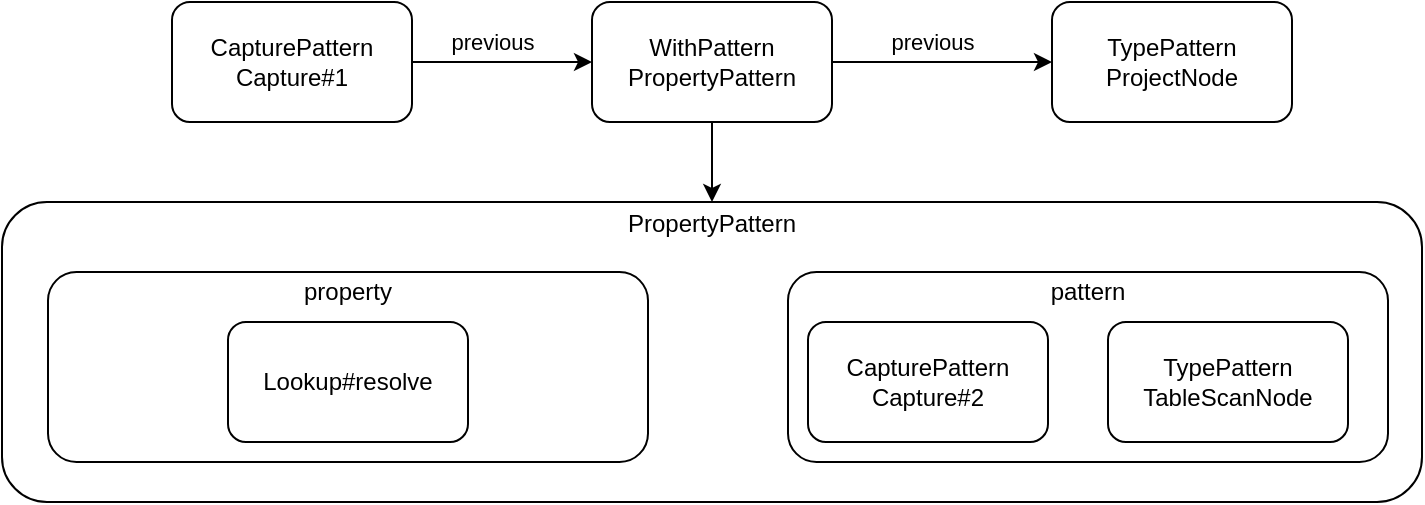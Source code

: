 <mxfile version="17.4.0" type="github">
  <diagram id="IhITdvXgXg3FB1zQXZbh" name="Page-1">
    <mxGraphModel dx="1426" dy="709" grid="1" gridSize="10" guides="1" tooltips="1" connect="1" arrows="1" fold="1" page="1" pageScale="1" pageWidth="800" pageHeight="400" math="0" shadow="0">
      <root>
        <mxCell id="0" />
        <mxCell id="1" parent="0" />
        <mxCell id="oOMw5tAeE3X_yEJBU7zt-7" value="PropertyPattern" style="rounded=1;whiteSpace=wrap;html=1;spacingTop=0;spacingBottom=129;" vertex="1" parent="1">
          <mxGeometry x="35" y="190" width="710" height="150" as="geometry" />
        </mxCell>
        <mxCell id="oOMw5tAeE3X_yEJBU7zt-2" value="TypePattern&lt;br&gt;ProjectNode" style="rounded=1;whiteSpace=wrap;html=1;" vertex="1" parent="1">
          <mxGeometry x="560" y="90" width="120" height="60" as="geometry" />
        </mxCell>
        <mxCell id="oOMw5tAeE3X_yEJBU7zt-13" value="" style="edgeStyle=orthogonalEdgeStyle;rounded=0;orthogonalLoop=1;jettySize=auto;html=1;" edge="1" parent="1" source="oOMw5tAeE3X_yEJBU7zt-3" target="oOMw5tAeE3X_yEJBU7zt-2">
          <mxGeometry relative="1" as="geometry" />
        </mxCell>
        <mxCell id="oOMw5tAeE3X_yEJBU7zt-21" style="edgeStyle=orthogonalEdgeStyle;rounded=0;orthogonalLoop=1;jettySize=auto;html=1;exitX=0.5;exitY=1;exitDx=0;exitDy=0;entryX=0.5;entryY=0;entryDx=0;entryDy=0;" edge="1" parent="1" source="oOMw5tAeE3X_yEJBU7zt-3" target="oOMw5tAeE3X_yEJBU7zt-7">
          <mxGeometry relative="1" as="geometry" />
        </mxCell>
        <mxCell id="oOMw5tAeE3X_yEJBU7zt-3" value="WithPattern&lt;br&gt;PropertyPattern" style="rounded=1;whiteSpace=wrap;html=1;" vertex="1" parent="1">
          <mxGeometry x="330" y="90" width="120" height="60" as="geometry" />
        </mxCell>
        <mxCell id="oOMw5tAeE3X_yEJBU7zt-12" value="" style="edgeStyle=orthogonalEdgeStyle;rounded=0;orthogonalLoop=1;jettySize=auto;html=1;" edge="1" parent="1" source="oOMw5tAeE3X_yEJBU7zt-4" target="oOMw5tAeE3X_yEJBU7zt-3">
          <mxGeometry relative="1" as="geometry" />
        </mxCell>
        <mxCell id="oOMw5tAeE3X_yEJBU7zt-14" value="previous" style="edgeLabel;html=1;align=center;verticalAlign=middle;resizable=0;points=[];" vertex="1" connectable="0" parent="oOMw5tAeE3X_yEJBU7zt-12">
          <mxGeometry x="-0.311" y="1" relative="1" as="geometry">
            <mxPoint x="9" y="-9" as="offset" />
          </mxGeometry>
        </mxCell>
        <mxCell id="oOMw5tAeE3X_yEJBU7zt-4" value="CapturePattern&lt;br&gt;Capture#1" style="rounded=1;whiteSpace=wrap;html=1;" vertex="1" parent="1">
          <mxGeometry x="120" y="90" width="120" height="60" as="geometry" />
        </mxCell>
        <mxCell id="oOMw5tAeE3X_yEJBU7zt-15" value="previous" style="edgeLabel;html=1;align=center;verticalAlign=middle;resizable=0;points=[];" vertex="1" connectable="0" parent="1">
          <mxGeometry x="500" y="110" as="geometry" />
        </mxCell>
        <mxCell id="oOMw5tAeE3X_yEJBU7zt-16" value="" style="group" vertex="1" connectable="0" parent="1">
          <mxGeometry x="58" y="225" width="300" height="95" as="geometry" />
        </mxCell>
        <mxCell id="oOMw5tAeE3X_yEJBU7zt-10" value="property" style="rounded=1;whiteSpace=wrap;html=1;fillColor=default;gradientColor=none;spacingTop=0;spacingBottom=75;" vertex="1" parent="oOMw5tAeE3X_yEJBU7zt-16">
          <mxGeometry width="300" height="95" as="geometry" />
        </mxCell>
        <mxCell id="oOMw5tAeE3X_yEJBU7zt-11" value="Lookup#resolve" style="rounded=1;whiteSpace=wrap;html=1;fillColor=default;gradientColor=none;" vertex="1" parent="oOMw5tAeE3X_yEJBU7zt-16">
          <mxGeometry x="90" y="25" width="120" height="60" as="geometry" />
        </mxCell>
        <mxCell id="oOMw5tAeE3X_yEJBU7zt-17" value="" style="group" vertex="1" connectable="0" parent="1">
          <mxGeometry x="428" y="225" width="300" height="95" as="geometry" />
        </mxCell>
        <mxCell id="oOMw5tAeE3X_yEJBU7zt-8" value="pattern" style="rounded=1;whiteSpace=wrap;html=1;fillColor=default;gradientColor=none;spacingTop=0;spacingBottom=75;" vertex="1" parent="oOMw5tAeE3X_yEJBU7zt-17">
          <mxGeometry width="300" height="95" as="geometry" />
        </mxCell>
        <mxCell id="oOMw5tAeE3X_yEJBU7zt-5" value="CapturePattern&lt;br&gt;Capture#2" style="rounded=1;whiteSpace=wrap;html=1;" vertex="1" parent="oOMw5tAeE3X_yEJBU7zt-17">
          <mxGeometry x="10" y="25" width="120" height="60" as="geometry" />
        </mxCell>
        <mxCell id="oOMw5tAeE3X_yEJBU7zt-6" value="TypePattern&lt;br&gt;TableScanNode" style="rounded=1;whiteSpace=wrap;html=1;" vertex="1" parent="oOMw5tAeE3X_yEJBU7zt-17">
          <mxGeometry x="160" y="25" width="120" height="60" as="geometry" />
        </mxCell>
      </root>
    </mxGraphModel>
  </diagram>
</mxfile>
